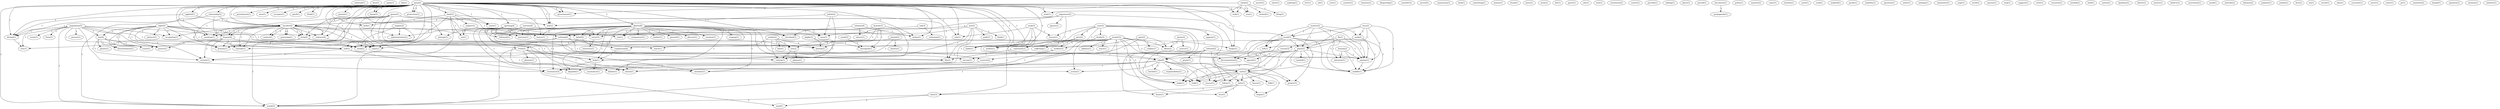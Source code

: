 digraph G {
  selected [ label="selected(1)" ];
  face [ label="face(1)" ];
  quiet [ label="quiet(1)" ];
  felt [ label="felt(1)" ];
  population [ label="population(5)" ];
  person [ label="person(1)" ];
  resist [ label="resist(1)" ];
  form [ label="form(1)" ];
  law [ label="law(4)" ];
  sense [ label="sense(1)" ];
  resistance [ label="resistance(3)" ];
  human [ label="human(4)" ];
  denied [ label="denied(1)" ];
  justice [ label="justice(1)" ];
  occupation [ label="occupation(1)" ];
  world [ label="world(3)" ];
  density [ label="density(1)" ];
  rise [ label="rise(1)" ];
  eagerness [ label="eagerness(2)" ];
  murder [ label="murder(1)" ];
  avoid [ label="avoid(3)" ];
  murder [ label="murder(4)" ];
  nothing [ label="nothing(4)" ];
  documentation [ label="documentation(1)" ];
  ignore [ label="ignore(1)" ];
  assert [ label="assert(1)" ];
  show [ label="show(1)" ];
  violence [ label="violence(4)" ];
  posturing [ label="posturing(1)" ];
  matter [ label="matter(2)" ];
  strip [ label="strip(4)" ];
  came [ label="came(1)" ];
  charade [ label="charade(1)" ];
  mayhem [ label="mayhem(1)" ];
  makeup [ label="makeup(1)" ];
  live [ label="live(1)" ];
  master [ label="master(2)" ];
  seek [ label="seek(2)" ];
  left [ label="left(1)" ];
  plane [ label="plane(2)" ];
  asylum [ label="asylum(1)" ];
  middle [ label="middle(1)" ];
  oil [ label="oil(1)" ];
  gaza [ label="gaza(14)" ];
  citizenship [ label="citizenship(3)" ];
  uprising [ label="uprising(4)" ];
  attempt [ label="attempt(1)" ];
  land [ label="land(3)" ];
  applied [ label="applied(1)" ];
  ghetto [ label="ghetto(8)" ];
  wish [ label="wish(1)" ];
  punishment [ label="punishment(1)" ];
  area [ label="area(1)" ];
  occupier [ label="occupier(1)" ];
  quell [ label="quell(1)" ];
  start [ label="start(1)" ];
  think [ label="think(1)" ];
  cleveland [ label="cleveland(1)" ];
  hell [ label="hell(1)" ];
  starve [ label="starve(1)" ];
  punish [ label="punish(1)" ];
  sink [ label="sink(1)" ];
  sea [ label="sea(1)" ];
  rule [ label="rule(1)" ];
  know [ label="know(2)" ];
  war [ label="war(2)" ];
  protection [ label="protection(1)" ];
  wishes [ label="wishes(1)" ];
  habit [ label="habit(1)" ];
  writes [ label="writes(1)" ];
  forget [ label="forget(1)" ];
  government [ label="government(1)" ];
  case [ label="case(3)" ];
  give [ label="give(2)" ];
  hate [ label="hate(1)" ];
  death [ label="death(3)" ];
  time [ label="time(3)" ];
  appear [ label="appear(1)" ];
  beats [ label="beats(1)" ];
  sanctuary [ label="sanctuary(2)" ];
  love [ label="love(1)" ];
  freeze [ label="freeze(1)" ];
  race [ label="race(2)" ];
  work [ label="work(2)" ];
  belief [ label="belief(2)" ];
  followed [ label="followed(1)" ];
  purview [ label="purview(1)" ];
  degrade [ label="degrade(1)" ];
  situation [ label="situation(1)" ];
  debate [ label="debate(1)" ];
  racist [ label="racist(3)" ];
  cite [ label="cite(1)" ];
  country [ label="country(1)" ];
  honesty [ label="honesty(1)" ];
  disgusting [ label="disgusting(1)" ];
  refused [ label="refused(2)" ];
  grant [ label="grant(1)" ];
  project [ label="project(1)" ];
  rescue [ label="rescue(1)" ];
  make [ label="make(1)" ];
  look [ label="look(1)" ];
  consider [ label="consider(1)" ];
  rabin [ label="rabin(2)" ];
  wished [ label="wished(1)" ];
  thing [ label="thing(1)" ];
  moved [ label="moved(1)" ];
  care [ label="care(3)" ];
  fellow [ label="fellow(1)" ];
  take [ label="take(6)" ];
  care [ label="care(2)" ];
  help [ label="help(2)" ];
  assistance [ label="assistance(1)" ];
  subject [ label="subject(1)" ];
  set [ label="set(1)" ];
  ommission [ label="ommission(1)" ];
  deal [ label="deal(1)" ];
  something [ label="something(1)" ];
  hamas [ label="hamas(1)" ];
  right [ label="right(5)" ];
  determination [ label="determination(1)" ];
  protect [ label="protect(1)" ];
  administration [ label="administration(1)" ];
  self [ label="self(3)" ];
  society [ label="society(1)" ];
  leave [ label="leave(1)" ];
  please [ label="please(1)" ];
  haven [ label="haven(1)" ];
  folk [ label="folk(1)" ];
  begin [ label="begin(1)" ];
  fruad [ label="fruad(1)" ];
  gazan [ label="gazan(3)" ];
  non [ label="non(1)" ];
  truth [ label="truth(5)" ];
  save [ label="save(1)" ];
  help [ label="help(1)" ];
  life [ label="life(2)" ];
  basis [ label="basis(1)" ];
  comparison [ label="comparison(1)" ];
  bother [ label="bother(1)" ];
  ground [ label="ground(1)" ];
  discuss [ label="discuss(1)" ];
  creation [ label="creation(1)" ];
  staging [ label="staging(1)" ];
  mein [ label="mein(1)" ];
  regime [ label="regime(2)" ];
  welfare [ label="welfare(3)" ];
  plight [ label="plight(3)" ];
  hatred [ label="hatred(3)" ];
  vehicle [ label="vehicle(1)" ];
  jew [ label="jew(2)" ];
  guilt [ label="guilt(1)" ];
  kind [ label="kind(1)" ];
  liar [ label="liar(1)" ];
  guise [ label="guise(1)" ];
  edu [ label="edu(1)" ];
  compassion [ label="compassion(4)" ];
  iran [ label="iran(1)" ];
  treatment [ label="treatment(2)" ];
  center [ label="center(1)" ];
  kuwait [ label="kuwait(3)" ];
  use [ label="use(2)" ];
  disregard [ label="disregard(1)" ];
  part [ label="part(2)" ];
  confine [ label="confine(1)" ];
  concern [ label="concern(2)" ];
  effort [ label="effort(2)" ];
  provide [ label="provide(1)" ];
  inkling [ label="inkling(1)" ];
  fly [ label="fly(1)" ];
  racism [ label="racism(3)" ];
  ointment [ label="ointment(1)" ];
  place [ label="place(1)" ];
  period [ label="period(1)" ];
  excuse [ label="excuse(1)" ];
  attack [ label="attack(1)" ];
  document [ label="document(1)" ];
  propaganda [ label="propaganda(1)" ];
  policy [ label="policy(1)" ];
  manner [ label="manner(2)" ];
  come [ label="come(1)" ];
  solution [ label="solution(4)" ];
  sleeve [ label="sleeve(1)" ];
  burden [ label="burden(1)" ];
  syria [ label="syria(1)" ];
  suffering [ label="suffering(1)" ];
  read [ label="read(1)" ];
  stabbed [ label="stabbed(1)" ];
  pacify [ label="pacify(1)" ];
  inability [ label="inability(1)" ];
  question [ label="question(1)" ];
  order [ label="order(1)" ];
  analogy [ label="analogy(1)" ];
  mininister [ label="mininister(1)" ];
  arabia [ label="arabia(2)" ];
  feel [ label="feel(1)" ];
  urge [ label="urge(1)" ];
  need [ label="need(1)" ];
  landed [ label="landed(1)" ];
  agreed [ label="agreed(1)" ];
  word [ label="word(1)" ];
  quote [ label="quote(2)" ];
  source [ label="source(1)" ];
  anyone [ label="anyone(1)" ];
  iraq [ label="iraq(1)" ];
  suggest [ label="suggest(1)" ];
  refer [ label="refer(1)" ];
  research [ label="research(1)" ];
  yitzhak [ label="yitzhak(1)" ];
  food [ label="food(1)" ];
  nation [ label="nation(1)" ];
  bosnia [ label="bosnia(2)" ];
  kaufman [ label="kaufman(1)" ];
  ask [ label="ask(3)" ];
  entertain [ label="entertain(1)" ];
  flatter [ label="flatter(1)" ];
  arab [ label="arab(3)" ];
  phrase [ label="phrase(1)" ];
  insists [ label="insists(1)" ];
  jewish [ label="jewish(2)" ];
  denies [ label="denies(1)" ];
  gaza [ label="gaza(2)" ];
  document [ label="document(1)" ];
  believe [ label="believe(1)" ];
  movement [ label="movement(1)" ];
  action [ label="action(1)" ];
  mark [ label="mark(1)" ];
  attitude [ label="attitude(2)" ];
  lebanon [ label="lebanon(2)" ];
  breath [ label="breath(1)" ];
  responsibility [ label="responsibility(1)" ];
  saudi [ label="saudi(2)" ];
  judaism [ label="judaism(1)" ];
  jordan [ label="jordan(1)" ];
  fact [ label="fact(2)" ];
  ira [ label="ira(1)" ];
  result [ label="result(1)" ];
  idea [ label="idea(1)" ];
  polish [ label="polish(2)" ];
  warsaw [ label="warsaw(4)" ];
  phoney [ label="phoney(1)" ];
  covenant [ label="covenant(1)" ];
  move [ label="move(1)" ];
  enter [ label="enter(1)" ];
  israel [ label="israel(22)" ];
  kibbutz [ label="kibbutz(1)" ];
  wave [ label="wave(1)" ];
  existence [ label="existence(1)" ];
  pr [ label="pr(1)" ];
  semitism [ label="semitism(2)" ];
  kampf [ label="kampf(1)" ];
  equation [ label="equation(1)" ];
  zionism [ label="zionism(1)" ];
  mideast [ label="mideast(1)" ];
  gaza [ label="gaza(2)" ];
  population -> person [ label="1" ];
  population -> resist [ label="1" ];
  population -> form [ label="1" ];
  population -> law [ label="1" ];
  population -> sense [ label="1" ];
  population -> resistance [ label="1" ];
  population -> human [ label="1" ];
  population -> denied [ label="1" ];
  population -> justice [ label="1" ];
  population -> occupation [ label="1" ];
  population -> world [ label="1" ];
  population -> density [ label="1" ];
  population -> rise [ label="1" ];
  eagerness -> murder [ label="1" ];
  eagerness -> avoid [ label="1" ];
  eagerness -> murder [ label="1" ];
  eagerness -> nothing [ label="1" ];
  eagerness -> documentation [ label="1" ];
  eagerness -> ignore [ label="1" ];
  murder -> nothing [ label="2" ];
  murder -> violence [ label="1" ];
  murder -> posturing [ label="1" ];
  murder -> human [ label="1" ];
  murder -> matter [ label="1" ];
  murder -> strip [ label="1" ];
  murder -> came [ label="1" ];
  murder -> charade [ label="1" ];
  murder -> mayhem [ label="1" ];
  master -> seek [ label="1" ];
  master -> avoid [ label="1" ];
  master -> left [ label="1" ];
  master -> plane [ label="1" ];
  master -> asylum [ label="1" ];
  master -> middle [ label="1" ];
  gaza -> citizenship [ label="1" ];
  gaza -> uprising [ label="1" ];
  gaza -> attempt [ label="1" ];
  gaza -> land [ label="2" ];
  gaza -> applied [ label="1" ];
  gaza -> ghetto [ label="2" ];
  gaza -> wish [ label="2" ];
  gaza -> murder [ label="2" ];
  gaza -> punishment [ label="1" ];
  gaza -> area [ label="1" ];
  gaza -> violence [ label="3" ];
  gaza -> occupier [ label="1" ];
  gaza -> quell [ label="1" ];
  gaza -> start [ label="1" ];
  gaza -> think [ label="1" ];
  gaza -> cleveland [ label="1" ];
  gaza -> hell [ label="1" ];
  gaza -> starve [ label="1" ];
  gaza -> punish [ label="1" ];
  gaza -> sink [ label="2" ];
  gaza -> sea [ label="2" ];
  gaza -> rule [ label="1" ];
  gaza -> denied [ label="1" ];
  gaza -> know [ label="1" ];
  gaza -> strip [ label="2" ];
  gaza -> came [ label="1" ];
  gaza -> war [ label="1" ];
  gaza -> protection [ label="1" ];
  gaza -> wishes [ label="1" ];
  gaza -> mayhem [ label="1" ];
  gaza -> habit [ label="1" ];
  gaza -> world [ label="1" ];
  gaza -> writes [ label="1" ];
  gaza -> forget [ label="1" ];
  gaza -> government [ label="2" ];
  gaza -> density [ label="1" ];
  case -> give [ label="1" ];
  case -> hate [ label="1" ];
  case -> death [ label="1" ];
  case -> time [ label="1" ];
  case -> appear [ label="1" ];
  case -> beats [ label="1" ];
  case -> sanctuary [ label="1" ];
  case -> love [ label="1" ];
  case -> freeze [ label="1" ];
  race -> seek [ label="1" ];
  race -> avoid [ label="1" ];
  race -> left [ label="1" ];
  race -> plane [ label="1" ];
  race -> asylum [ label="1" ];
  race -> middle [ label="1" ];
  citizenship -> murder [ label="1" ];
  citizenship -> denied [ label="1" ];
  citizenship -> work [ label="1" ];
  uprising -> attempt [ label="2" ];
  uprising -> belief [ label="1" ];
  uprising -> followed [ label="1" ];
  uprising -> purview [ label="1" ];
  uprising -> starve [ label="2" ];
  uprising -> degrade [ label="1" ];
  uprising -> situation [ label="1" ];
  uprising -> debate [ label="1" ];
  uprising -> racist [ label="1" ];
  seek -> asylum [ label="1" ];
  seek -> work [ label="1" ];
  seek -> middle [ label="1" ];
  refused -> grant [ label="1" ];
  refused -> project [ label="1" ];
  refused -> rescue [ label="1" ];
  refused -> asylum [ label="1" ];
  refused -> make [ label="1" ];
  refused -> look [ label="1" ];
  rabin -> wish [ label="1" ];
  rabin -> wished [ label="1" ];
  rabin -> sink [ label="1" ];
  rabin -> sea [ label="1" ];
  rabin -> thing [ label="1" ];
  rabin -> government [ label="1" ];
  avoid -> left [ label="1" ];
  avoid -> care [ label="1" ];
  avoid -> plane [ label="1" ];
  avoid -> documentation [ label="1" ];
  avoid -> fellow [ label="1" ];
  avoid -> take [ label="1" ];
  avoid -> asylum [ label="1" ];
  avoid -> middle [ label="1" ];
  avoid -> care [ label="1" ];
  help -> resistance [ label="1" ];
  help -> assistance [ label="1" ];
  land -> subject [ label="1" ];
  land -> set [ label="1" ];
  land -> start [ label="1" ];
  land -> hell [ label="1" ];
  land -> war [ label="1" ];
  land -> world [ label="1" ];
  land -> density [ label="1" ];
  applied -> murder [ label="1" ];
  applied -> denied [ label="1" ];
  subject -> set [ label="1" ];
  subject -> cleveland [ label="1" ];
  subject -> writes [ label="1" ];
  right -> law [ label="3" ];
  right -> sense [ label="1" ];
  right -> determination [ label="1" ];
  right -> protect [ label="1" ];
  right -> administration [ label="1" ];
  right -> self [ label="2" ];
  right -> society [ label="1" ];
  right -> strip [ label="1" ];
  right -> justice [ label="1" ];
  right -> leave [ label="1" ];
  right -> work [ label="1" ];
  right -> occupation [ label="1" ];
  law -> sense [ label="1" ];
  law -> please [ label="1" ];
  law -> determination [ label="1" ];
  law -> self [ label="1" ];
  law -> society [ label="1" ];
  law -> justice [ label="1" ];
  care -> haven [ label="1" ];
  care -> hate [ label="1" ];
  care -> folk [ label="1" ];
  care -> project [ label="1" ];
  care -> fellow [ label="1" ];
  care -> rescue [ label="1" ];
  care -> begin [ label="1" ];
  care -> make [ label="1" ];
  care -> look [ label="1" ];
  gazan -> sense [ label="1" ];
  gazan -> murder [ label="1" ];
  gazan -> resistance [ label="1" ];
  gazan -> non [ label="1" ];
  gazan -> truth [ label="1" ];
  gazan -> save [ label="1" ];
  gazan -> justice [ label="1" ];
  gazan -> help [ label="1" ];
  gazan -> occupation [ label="1" ];
  gazan -> life [ label="1" ];
  ghetto -> comparison [ label="1" ];
  ghetto -> bother [ label="1" ];
  ghetto -> ground [ label="1" ];
  ghetto -> belief [ label="1" ];
  ghetto -> followed [ label="1" ];
  ghetto -> purview [ label="1" ];
  ghetto -> discuss [ label="1" ];
  ghetto -> creation [ label="1" ];
  ghetto -> administration [ label="1" ];
  ghetto -> starve [ label="2" ];
  ghetto -> staging [ label="1" ];
  ghetto -> resistance [ label="1" ];
  ghetto -> self [ label="1" ];
  ghetto -> non [ label="1" ];
  ghetto -> take [ label="1" ];
  ghetto -> degrade [ label="1" ];
  ghetto -> situation [ label="1" ];
  ghetto -> debate [ label="1" ];
  ghetto -> save [ label="1" ];
  ghetto -> racist [ label="1" ];
  ghetto -> help [ label="1" ];
  ghetto -> life [ label="1" ];
  regime -> administration [ label="1" ];
  regime -> self [ label="1" ];
  regime -> work [ label="1" ];
  give -> welfare [ label="1" ];
  give -> sanctuary [ label="1" ];
  plight -> hatred [ label="1" ];
  plight -> vehicle [ label="1" ];
  jew -> guilt [ label="1" ];
  jew -> resistance [ label="1" ];
  jew -> non [ label="1" ];
  jew -> save [ label="1" ];
  jew -> help [ label="1" ];
  jew -> kind [ label="1" ];
  jew -> life [ label="1" ];
  murder -> nothing [ label="2" ];
  murder -> violence [ label="1" ];
  murder -> posturing [ label="1" ];
  murder -> human [ label="1" ];
  murder -> matter [ label="1" ];
  murder -> strip [ label="1" ];
  murder -> came [ label="1" ];
  murder -> charade [ label="1" ];
  murder -> mayhem [ label="1" ];
  belief -> compassion [ label="1" ];
  belief -> truth [ label="1" ];
  kuwait -> nothing [ label="1" ];
  kuwait -> hatred [ label="1" ];
  kuwait -> use [ label="1" ];
  kuwait -> vehicle [ label="1" ];
  kuwait -> disregard [ label="1" ];
  part -> welfare [ label="1" ];
  part -> confine [ label="1" ];
  part -> concern [ label="1" ];
  part -> effort [ label="1" ];
  fly -> racism [ label="1" ];
  fly -> plane [ label="1" ];
  fly -> ointment [ label="1" ];
  fly -> asylum [ label="1" ];
  fly -> middle [ label="1" ];
  nothing -> hatred [ label="1" ];
  nothing -> excuse [ label="1" ];
  nothing -> use [ label="1" ];
  nothing -> vehicle [ label="1" ];
  nothing -> charade [ label="1" ];
  nothing -> attack [ label="1" ];
  hate -> time [ label="1" ];
  hate -> begin [ label="1" ];
  hate -> beats [ label="1" ];
  hate -> love [ label="1" ];
  document -> propaganda [ label="1" ];
  solution -> cleveland [ label="1" ];
  solution -> sleeve [ label="1" ];
  solution -> writes [ label="1" ];
  violence -> came [ label="2" ];
  welfare -> excuse [ label="1" ];
  welfare -> attack [ label="1" ];
  death -> sanctuary [ label="1" ];
  death -> suffering [ label="1" ];
  racism -> documentation [ label="1" ];
  arabia -> compassion [ label="1" ];
  arabia -> hatred [ label="1" ];
  arabia -> feel [ label="1" ];
  arabia -> use [ label="1" ];
  arabia -> vehicle [ label="1" ];
  arabia -> disregard [ label="1" ];
  compassion -> help [ label="1" ];
  time -> need [ label="2" ];
  time -> world [ label="2" ];
  plane -> project [ label="1" ];
  plane -> landed [ label="1" ];
  plane -> take [ label="1" ];
  plane -> rescue [ label="1" ];
  plane -> asylum [ label="1" ];
  plane -> make [ label="1" ];
  plane -> middle [ label="1" ];
  plane -> care [ label="1" ];
  plane -> look [ label="1" ];
  plane -> agreed [ label="1" ];
  quote -> source [ label="1" ];
  quote -> effort [ label="1" ];
  human -> self [ label="2" ];
  human -> society [ label="2" ];
  human -> charade [ label="1" ];
  human -> help [ label="3" ];
  human -> rise [ label="1" ];
  bosnia -> ointment [ label="1" ];
  bosnia -> asylum [ label="1" ];
  bosnia -> middle [ label="1" ];
  ask -> entertain [ label="1" ];
  ask -> racist [ label="1" ];
  arab -> rule [ label="1" ];
  arab -> asylum [ label="1" ];
  arab -> sanctuary [ label="1" ];
  arab -> wishes [ label="1" ];
  arab -> freeze [ label="1" ];
  use -> vehicle [ label="1" ];
  use -> phrase [ label="1" ];
  jewish -> self [ label="1" ];
  jewish -> society [ label="1" ];
  jewish -> denies [ label="1" ];
  gaza -> rule [ label="1" ];
  gaza -> denied [ label="1" ];
  gaza -> know [ label="1" ];
  gaza -> strip [ label="2" ];
  gaza -> came [ label="1" ];
  gaza -> war [ label="1" ];
  gaza -> protection [ label="1" ];
  gaza -> wishes [ label="1" ];
  gaza -> mayhem [ label="1" ];
  gaza -> habit [ label="1" ];
  gaza -> world [ label="1" ];
  gaza -> writes [ label="1" ];
  gaza -> forget [ label="1" ];
  gaza -> government [ label="2" ];
  gaza -> density [ label="1" ];
  self -> take [ label="1" ];
  self -> society [ label="1" ];
  self -> action [ label="1" ];
  take -> degrade [ label="1" ];
  take -> breath [ label="1" ];
  take -> rescue [ label="1" ];
  take -> responsibility [ label="1" ];
  take -> situation [ label="1" ];
  take -> debate [ label="1" ];
  take -> make [ label="1" ];
  take -> care [ label="2" ];
  take -> action [ label="1" ];
  take -> look [ label="1" ];
  saudi -> disregard [ label="1" ];
  denied -> rise [ label="1" ];
  strip -> came [ label="1" ];
  strip -> work [ label="1" ];
  strip -> world [ label="1" ];
  strip -> density [ label="1" ];
  polish -> war [ label="1" ];
  polish -> save [ label="1" ];
  polish -> help [ label="1" ];
  polish -> life [ label="1" ];
  warsaw -> situation [ label="1" ];
  warsaw -> debate [ label="1" ];
  warsaw -> racist [ label="1" ];
  truth -> need [ label="1" ];
  truth -> phoney [ label="1" ];
  truth -> concern [ label="1" ];
  truth -> attack [ label="1" ];
  truth -> world [ label="1" ];
  asylum -> middle [ label="1" ];
  sanctuary -> life [ label="1" ];
  concern -> attack [ label="1" ];
  israel -> wishes [ label="1" ];
  israel -> leave [ label="1" ];
  israel -> make [ label="1" ];
  israel -> kibbutz [ label="1" ];
  israel -> work [ label="2" ];
  israel -> attack [ label="1" ];
  israel -> habit [ label="1" ];
  israel -> care [ label="3" ];
  israel -> world [ label="1" ];
  israel -> effort [ label="1" ];
  israel -> action [ label="1" ];
  israel -> look [ label="1" ];
  israel -> disregard [ label="1" ];
  israel -> forget [ label="1" ];
  israel -> agreed [ label="2" ];
  israel -> wave [ label="1" ];
  racist -> existence [ label="1" ];
  care -> look [ label="1" ];
}
